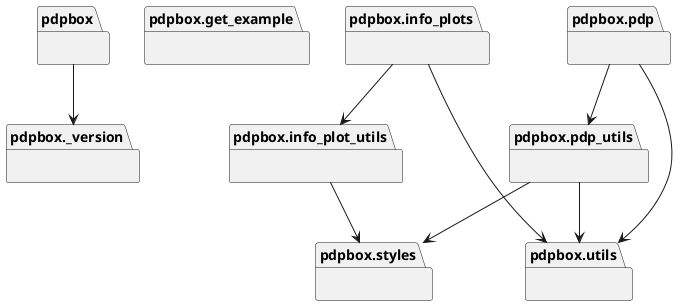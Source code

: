 @startuml packages
set namespaceSeparator none
package "pdpbox" as pdpbox {
}
package "pdpbox._version" as pdpbox._version {
}
package "pdpbox.get_example" as pdpbox.get_example {
}
package "pdpbox.info_plot_utils" as pdpbox.info_plot_utils {
}
package "pdpbox.info_plots" as pdpbox.info_plots {
}
package "pdpbox.pdp" as pdpbox.pdp {
}
package "pdpbox.pdp_utils" as pdpbox.pdp_utils {
}
package "pdpbox.styles" as pdpbox.styles {
}
package "pdpbox.utils" as pdpbox.utils {
}
pdpbox --> pdpbox._version
pdpbox.info_plot_utils --> pdpbox.styles
pdpbox.info_plots --> pdpbox.info_plot_utils
pdpbox.info_plots --> pdpbox.utils
pdpbox.pdp --> pdpbox.pdp_utils
pdpbox.pdp --> pdpbox.utils
pdpbox.pdp_utils --> pdpbox.styles
pdpbox.pdp_utils --> pdpbox.utils
@enduml
